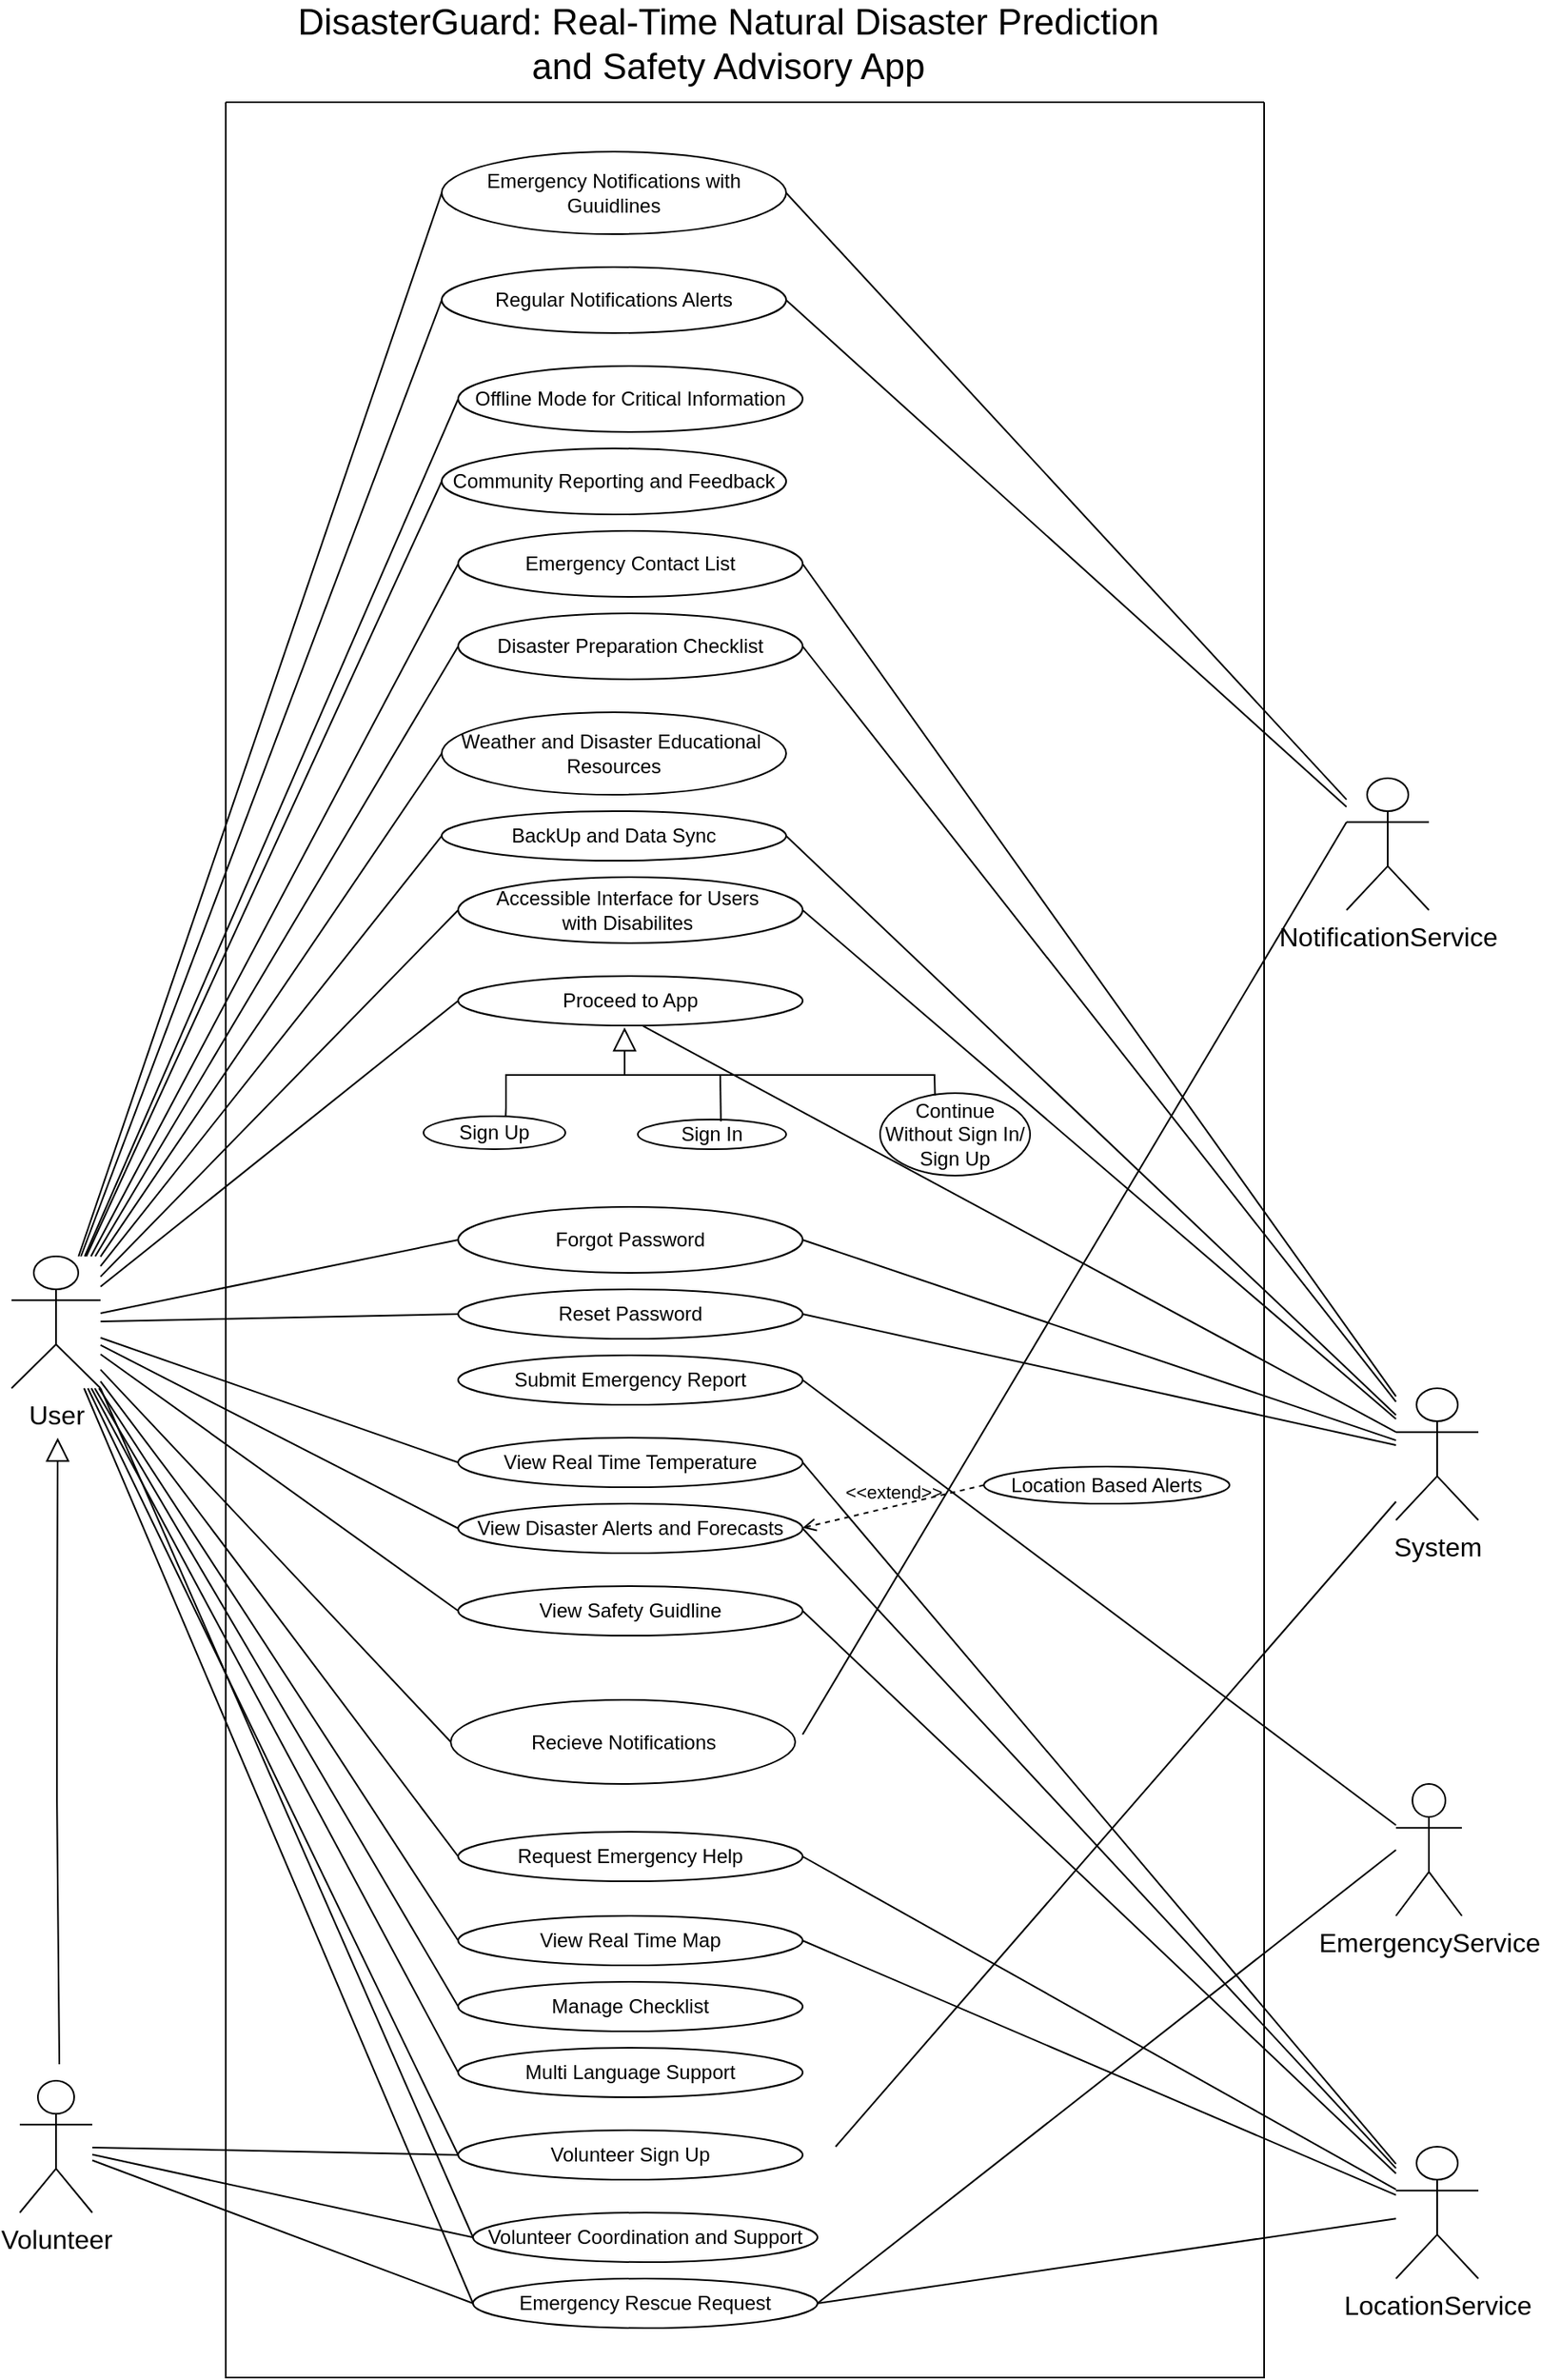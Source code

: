 <mxfile version="24.6.4" type="device">
  <diagram name="Page-1" id="R1JQ_o4AmmS1xaOfTYaX">
    <mxGraphModel dx="2483" dy="1380" grid="1" gridSize="10" guides="1" tooltips="1" connect="1" arrows="1" fold="1" page="1" pageScale="1" pageWidth="827" pageHeight="1169" math="0" shadow="0">
      <root>
        <mxCell id="0" />
        <mxCell id="1" parent="0" />
        <mxCell id="szmvQJgR_3cwjk-QeN5G-2" value="" style="swimlane;startSize=0;" parent="1" vertex="1">
          <mxGeometry x="520" y="200" width="630" height="1380" as="geometry" />
        </mxCell>
        <mxCell id="szmvQJgR_3cwjk-QeN5G-8" value="Emergency Notifications&amp;nbsp;&lt;span style=&quot;background-color: initial;&quot;&gt;with Guuidlines&lt;/span&gt;" style="ellipse;whiteSpace=wrap;html=1;" parent="szmvQJgR_3cwjk-QeN5G-2" vertex="1">
          <mxGeometry x="131" y="30" width="209" height="50" as="geometry" />
        </mxCell>
        <mxCell id="szmvQJgR_3cwjk-QeN5G-9" value="Regular Notifications Alerts" style="ellipse;whiteSpace=wrap;html=1;" parent="szmvQJgR_3cwjk-QeN5G-2" vertex="1">
          <mxGeometry x="131" y="100" width="209" height="40" as="geometry" />
        </mxCell>
        <mxCell id="szmvQJgR_3cwjk-QeN5G-10" value="Offline Mode for Critical Information" style="ellipse;whiteSpace=wrap;html=1;" parent="szmvQJgR_3cwjk-QeN5G-2" vertex="1">
          <mxGeometry x="141" y="160" width="209" height="40" as="geometry" />
        </mxCell>
        <mxCell id="szmvQJgR_3cwjk-QeN5G-11" value="Community Reporting and Feedback" style="ellipse;whiteSpace=wrap;html=1;" parent="szmvQJgR_3cwjk-QeN5G-2" vertex="1">
          <mxGeometry x="131" y="210" width="209" height="40" as="geometry" />
        </mxCell>
        <mxCell id="szmvQJgR_3cwjk-QeN5G-12" value="Emergency Contact List&lt;span style=&quot;color: rgba(0, 0, 0, 0); font-family: monospace; font-size: 0px; text-align: start; text-wrap: nowrap;&quot;&gt;%3CmxGraphModel%3E%3Croot%3E%3CmxCell%20id%3D%220%22%2F%3E%3CmxCell%20id%3D%221%22%20parent%3D%220%22%2F%3E%3CmxCell%20id%3D%222%22%20value%3D%22Community%20Reporting%20and%20Feedback%22%20style%3D%22ellipse%3BwhiteSpace%3Dwrap%3Bhtml%3D1%3B%22%20vertex%3D%221%22%20parent%3D%221%22%3E%3CmxGeometry%20x%3D%22290%22%20y%3D%22300%22%20width%3D%22209%22%20height%3D%2240%22%20as%3D%22geometry%22%2F%3E%3C%2FmxCell%3E%3C%2Froot%3E%3C%2FmxGraphModel%3E&lt;/span&gt;" style="ellipse;whiteSpace=wrap;html=1;" parent="szmvQJgR_3cwjk-QeN5G-2" vertex="1">
          <mxGeometry x="141" y="260" width="209" height="40" as="geometry" />
        </mxCell>
        <mxCell id="szmvQJgR_3cwjk-QeN5G-13" value="Disaster Preparation Checklist" style="ellipse;whiteSpace=wrap;html=1;" parent="szmvQJgR_3cwjk-QeN5G-2" vertex="1">
          <mxGeometry x="141" y="310" width="209" height="40" as="geometry" />
        </mxCell>
        <mxCell id="szmvQJgR_3cwjk-QeN5G-14" value="Weather and Disaster Educational&amp;nbsp;&lt;div&gt;Resources&lt;/div&gt;" style="ellipse;whiteSpace=wrap;html=1;" parent="szmvQJgR_3cwjk-QeN5G-2" vertex="1">
          <mxGeometry x="131" y="370" width="209" height="50" as="geometry" />
        </mxCell>
        <mxCell id="szmvQJgR_3cwjk-QeN5G-15" value="BackUp and Data Sync" style="ellipse;whiteSpace=wrap;html=1;" parent="szmvQJgR_3cwjk-QeN5G-2" vertex="1">
          <mxGeometry x="131" y="430" width="209" height="30" as="geometry" />
        </mxCell>
        <mxCell id="szmvQJgR_3cwjk-QeN5G-16" value="Accessible Interface for Users&amp;nbsp;&lt;div&gt;with Disabilites&amp;nbsp;&lt;/div&gt;" style="ellipse;whiteSpace=wrap;html=1;" parent="szmvQJgR_3cwjk-QeN5G-2" vertex="1">
          <mxGeometry x="141" y="470" width="209" height="40" as="geometry" />
        </mxCell>
        <mxCell id="szmvQJgR_3cwjk-QeN5G-17" value="Sign Up" style="ellipse;whiteSpace=wrap;html=1;" parent="szmvQJgR_3cwjk-QeN5G-2" vertex="1">
          <mxGeometry x="120" y="615" width="86" height="20" as="geometry" />
        </mxCell>
        <mxCell id="szmvQJgR_3cwjk-QeN5G-18" value="Continue Without Sign In/ Sign Up" style="ellipse;whiteSpace=wrap;html=1;" parent="szmvQJgR_3cwjk-QeN5G-2" vertex="1">
          <mxGeometry x="397" y="601" width="91" height="50" as="geometry" />
        </mxCell>
        <mxCell id="szmvQJgR_3cwjk-QeN5G-19" value="Sign In" style="ellipse;whiteSpace=wrap;html=1;" parent="szmvQJgR_3cwjk-QeN5G-2" vertex="1">
          <mxGeometry x="250" y="617" width="90" height="18" as="geometry" />
        </mxCell>
        <mxCell id="szmvQJgR_3cwjk-QeN5G-20" value="Proceed to App" style="ellipse;whiteSpace=wrap;html=1;" parent="szmvQJgR_3cwjk-QeN5G-2" vertex="1">
          <mxGeometry x="141" y="530" width="209" height="30" as="geometry" />
        </mxCell>
        <mxCell id="szmvQJgR_3cwjk-QeN5G-34" value="Forgot Password" style="ellipse;whiteSpace=wrap;html=1;" parent="szmvQJgR_3cwjk-QeN5G-2" vertex="1">
          <mxGeometry x="141" y="670" width="209" height="40" as="geometry" />
        </mxCell>
        <mxCell id="szmvQJgR_3cwjk-QeN5G-35" value="Reset Password" style="ellipse;whiteSpace=wrap;html=1;" parent="szmvQJgR_3cwjk-QeN5G-2" vertex="1">
          <mxGeometry x="141" y="720" width="209" height="30" as="geometry" />
        </mxCell>
        <mxCell id="szmvQJgR_3cwjk-QeN5G-36" value="Submit Emergency Report" style="ellipse;whiteSpace=wrap;html=1;" parent="szmvQJgR_3cwjk-QeN5G-2" vertex="1">
          <mxGeometry x="141" y="760" width="209" height="30" as="geometry" />
        </mxCell>
        <mxCell id="szmvQJgR_3cwjk-QeN5G-37" value="View Real Time Temperature" style="ellipse;whiteSpace=wrap;html=1;" parent="szmvQJgR_3cwjk-QeN5G-2" vertex="1">
          <mxGeometry x="141" y="810" width="209" height="30" as="geometry" />
        </mxCell>
        <mxCell id="szmvQJgR_3cwjk-QeN5G-38" value="View Disaster Alerts and Forecasts" style="ellipse;whiteSpace=wrap;html=1;" parent="szmvQJgR_3cwjk-QeN5G-2" vertex="1">
          <mxGeometry x="141" y="850" width="209" height="30" as="geometry" />
        </mxCell>
        <mxCell id="szmvQJgR_3cwjk-QeN5G-39" value="View Safety Guidline" style="ellipse;whiteSpace=wrap;html=1;" parent="szmvQJgR_3cwjk-QeN5G-2" vertex="1">
          <mxGeometry x="141" y="900" width="209" height="30" as="geometry" />
        </mxCell>
        <mxCell id="szmvQJgR_3cwjk-QeN5G-40" value="Recieve Notifications" style="ellipse;whiteSpace=wrap;html=1;" parent="szmvQJgR_3cwjk-QeN5G-2" vertex="1">
          <mxGeometry x="136.5" y="969" width="209" height="51" as="geometry" />
        </mxCell>
        <mxCell id="szmvQJgR_3cwjk-QeN5G-42" value="Request Emergency Help" style="ellipse;whiteSpace=wrap;html=1;" parent="szmvQJgR_3cwjk-QeN5G-2" vertex="1">
          <mxGeometry x="141" y="1049" width="209" height="30" as="geometry" />
        </mxCell>
        <mxCell id="szmvQJgR_3cwjk-QeN5G-43" value="View Real Time Map" style="ellipse;whiteSpace=wrap;html=1;" parent="szmvQJgR_3cwjk-QeN5G-2" vertex="1">
          <mxGeometry x="141" y="1100" width="209" height="30" as="geometry" />
        </mxCell>
        <mxCell id="szmvQJgR_3cwjk-QeN5G-44" value="Manage Checklist" style="ellipse;whiteSpace=wrap;html=1;" parent="szmvQJgR_3cwjk-QeN5G-2" vertex="1">
          <mxGeometry x="141" y="1140" width="209" height="30" as="geometry" />
        </mxCell>
        <mxCell id="szmvQJgR_3cwjk-QeN5G-46" value="Location Based Alerts" style="ellipse;whiteSpace=wrap;html=1;" parent="szmvQJgR_3cwjk-QeN5G-2" vertex="1">
          <mxGeometry x="460" y="827.5" width="149" height="22.5" as="geometry" />
        </mxCell>
        <mxCell id="szmvQJgR_3cwjk-QeN5G-47" value="Multi Language Support" style="ellipse;whiteSpace=wrap;html=1;" parent="szmvQJgR_3cwjk-QeN5G-2" vertex="1">
          <mxGeometry x="141" y="1180" width="209" height="30" as="geometry" />
        </mxCell>
        <mxCell id="szmvQJgR_3cwjk-QeN5G-48" value="Volunteer Sign Up" style="ellipse;whiteSpace=wrap;html=1;" parent="szmvQJgR_3cwjk-QeN5G-2" vertex="1">
          <mxGeometry x="141" y="1230" width="209" height="30" as="geometry" />
        </mxCell>
        <mxCell id="szmvQJgR_3cwjk-QeN5G-49" value="Volunteer Coordination and Support" style="ellipse;whiteSpace=wrap;html=1;" parent="szmvQJgR_3cwjk-QeN5G-2" vertex="1">
          <mxGeometry x="150" y="1280" width="209" height="30" as="geometry" />
        </mxCell>
        <mxCell id="szmvQJgR_3cwjk-QeN5G-50" value="Emergency Rescue Request" style="ellipse;whiteSpace=wrap;html=1;" parent="szmvQJgR_3cwjk-QeN5G-2" vertex="1">
          <mxGeometry x="150" y="1320" width="209" height="30" as="geometry" />
        </mxCell>
        <mxCell id="NHXDQFMtcKRiAIw4soEw-1" value="&amp;lt;&amp;lt;extend&amp;gt;&amp;gt;" style="html=1;verticalAlign=bottom;labelBackgroundColor=none;endArrow=open;endFill=0;dashed=1;rounded=0;exitX=0;exitY=0.5;exitDx=0;exitDy=0;" edge="1" parent="szmvQJgR_3cwjk-QeN5G-2" source="szmvQJgR_3cwjk-QeN5G-46">
          <mxGeometry width="160" relative="1" as="geometry">
            <mxPoint x="466.5" y="864.67" as="sourcePoint" />
            <mxPoint x="350" y="864.67" as="targetPoint" />
            <Array as="points">
              <mxPoint x="350" y="864.67" />
            </Array>
          </mxGeometry>
        </mxCell>
        <mxCell id="NHXDQFMtcKRiAIw4soEw-8" value="" style="edgeStyle=none;html=1;endSize=12;endArrow=block;endFill=0;rounded=0;entryX=0.483;entryY=1.037;entryDx=0;entryDy=0;entryPerimeter=0;exitX=0.579;exitY=0.007;exitDx=0;exitDy=0;exitPerimeter=0;" edge="1" parent="szmvQJgR_3cwjk-QeN5G-2" source="szmvQJgR_3cwjk-QeN5G-17" target="szmvQJgR_3cwjk-QeN5G-20">
          <mxGeometry width="160" relative="1" as="geometry">
            <mxPoint x="189.997" y="615.002" as="sourcePoint" />
            <mxPoint x="239.03" y="561.27" as="targetPoint" />
            <Array as="points">
              <mxPoint x="170" y="610" />
              <mxPoint x="170" y="600" />
              <mxPoint x="170" y="590" />
              <mxPoint x="300" y="590" />
              <mxPoint x="270" y="590" />
              <mxPoint x="242" y="590" />
            </Array>
          </mxGeometry>
        </mxCell>
        <mxCell id="QUdb35yYLkQGzxUKSLc3-1" value="&lt;font style=&quot;font-size: 16px;&quot;&gt;NotificationService&lt;/font&gt;" style="shape=umlActor;verticalLabelPosition=bottom;verticalAlign=top;html=1;outlineConnect=0;" parent="1" vertex="1">
          <mxGeometry x="1200" y="610" width="50" height="80" as="geometry" />
        </mxCell>
        <mxCell id="QUdb35yYLkQGzxUKSLc3-2" value="&lt;font style=&quot;font-size: 16px;&quot;&gt;System&lt;/font&gt;&lt;div style=&quot;font-size: 16px;&quot;&gt;&lt;br&gt;&lt;/div&gt;" style="shape=umlActor;verticalLabelPosition=bottom;verticalAlign=top;html=1;outlineConnect=0;" parent="1" vertex="1">
          <mxGeometry x="1230" y="980" width="50" height="80" as="geometry" />
        </mxCell>
        <mxCell id="QUdb35yYLkQGzxUKSLc3-4" value="&lt;font style=&quot;font-size: 16px;&quot;&gt;EmergencyService&lt;/font&gt;" style="shape=umlActor;verticalLabelPosition=bottom;verticalAlign=top;html=1;outlineConnect=0;" parent="1" vertex="1">
          <mxGeometry x="1230" y="1220" width="40" height="80" as="geometry" />
        </mxCell>
        <mxCell id="QUdb35yYLkQGzxUKSLc3-5" value="&lt;font style=&quot;font-size: 16px;&quot;&gt;LocationService&lt;/font&gt;" style="shape=umlActor;verticalLabelPosition=bottom;verticalAlign=top;html=1;outlineConnect=0;" parent="1" vertex="1">
          <mxGeometry x="1230" y="1440" width="50" height="80" as="geometry" />
        </mxCell>
        <mxCell id="QUdb35yYLkQGzxUKSLc3-6" value="&lt;font style=&quot;font-size: 16px;&quot;&gt;User&lt;/font&gt;" style="shape=umlActor;verticalLabelPosition=bottom;verticalAlign=top;html=1;outlineConnect=0;" parent="1" vertex="1">
          <mxGeometry x="390" y="900" width="54" height="80" as="geometry" />
        </mxCell>
        <mxCell id="QUdb35yYLkQGzxUKSLc3-7" value="&lt;font style=&quot;font-size: 16px;&quot;&gt;Volunteer&lt;/font&gt;" style="shape=umlActor;verticalLabelPosition=bottom;verticalAlign=top;html=1;outlineConnect=0;" parent="1" vertex="1">
          <mxGeometry x="395" y="1400" width="44" height="80" as="geometry" />
        </mxCell>
        <mxCell id="QUdb35yYLkQGzxUKSLc3-8" value="" style="endArrow=none;html=1;rounded=0;entryX=0;entryY=0.5;entryDx=0;entryDy=0;" parent="1" source="QUdb35yYLkQGzxUKSLc3-7" target="szmvQJgR_3cwjk-QeN5G-49" edge="1">
          <mxGeometry width="50" height="50" relative="1" as="geometry">
            <mxPoint x="510" y="1370" as="sourcePoint" />
            <mxPoint x="560" y="1320" as="targetPoint" />
          </mxGeometry>
        </mxCell>
        <mxCell id="QUdb35yYLkQGzxUKSLc3-9" value="" style="endArrow=none;html=1;rounded=0;entryX=0;entryY=0.5;entryDx=0;entryDy=0;" parent="1" source="QUdb35yYLkQGzxUKSLc3-7" target="szmvQJgR_3cwjk-QeN5G-48" edge="1">
          <mxGeometry width="50" height="50" relative="1" as="geometry">
            <mxPoint x="490" y="1410" as="sourcePoint" />
            <mxPoint x="528" y="1318" as="targetPoint" />
          </mxGeometry>
        </mxCell>
        <mxCell id="QUdb35yYLkQGzxUKSLc3-10" value="" style="endArrow=none;html=1;rounded=0;entryX=0;entryY=0.5;entryDx=0;entryDy=0;" parent="1" source="QUdb35yYLkQGzxUKSLc3-7" target="szmvQJgR_3cwjk-QeN5G-50" edge="1">
          <mxGeometry width="50" height="50" relative="1" as="geometry">
            <mxPoint x="520" y="1380" as="sourcePoint" />
            <mxPoint x="570" y="1330" as="targetPoint" />
            <Array as="points" />
          </mxGeometry>
        </mxCell>
        <mxCell id="QUdb35yYLkQGzxUKSLc3-12" value="" style="endArrow=none;html=1;rounded=0;exitX=1;exitY=0.5;exitDx=0;exitDy=0;" parent="1" source="szmvQJgR_3cwjk-QeN5G-8" target="QUdb35yYLkQGzxUKSLc3-1" edge="1">
          <mxGeometry width="50" height="50" relative="1" as="geometry">
            <mxPoint x="960" y="400" as="sourcePoint" />
            <mxPoint x="1220" y="380" as="targetPoint" />
          </mxGeometry>
        </mxCell>
        <mxCell id="QUdb35yYLkQGzxUKSLc3-14" value="" style="endArrow=none;html=1;rounded=0;exitX=1;exitY=0.5;exitDx=0;exitDy=0;" parent="1" source="szmvQJgR_3cwjk-QeN5G-9" target="QUdb35yYLkQGzxUKSLc3-1" edge="1">
          <mxGeometry width="50" height="50" relative="1" as="geometry">
            <mxPoint x="1010" y="430" as="sourcePoint" />
            <mxPoint x="1060" y="380" as="targetPoint" />
          </mxGeometry>
        </mxCell>
        <mxCell id="QUdb35yYLkQGzxUKSLc3-18" value="" style="endArrow=none;html=1;rounded=0;exitX=1;exitY=0.5;exitDx=0;exitDy=0;" parent="1" source="szmvQJgR_3cwjk-QeN5G-13" target="QUdb35yYLkQGzxUKSLc3-2" edge="1">
          <mxGeometry width="50" height="50" relative="1" as="geometry">
            <mxPoint x="930" y="670" as="sourcePoint" />
            <mxPoint x="980" y="620" as="targetPoint" />
          </mxGeometry>
        </mxCell>
        <mxCell id="QUdb35yYLkQGzxUKSLc3-19" value="" style="endArrow=none;html=1;rounded=0;exitX=1;exitY=0.5;exitDx=0;exitDy=0;" parent="1" source="szmvQJgR_3cwjk-QeN5G-15" target="QUdb35yYLkQGzxUKSLc3-2" edge="1">
          <mxGeometry width="50" height="50" relative="1" as="geometry">
            <mxPoint x="950" y="650" as="sourcePoint" />
            <mxPoint x="1000" y="600" as="targetPoint" />
          </mxGeometry>
        </mxCell>
        <mxCell id="QUdb35yYLkQGzxUKSLc3-20" value="" style="endArrow=none;html=1;rounded=0;exitX=1;exitY=0.5;exitDx=0;exitDy=0;" parent="1" source="szmvQJgR_3cwjk-QeN5G-16" target="QUdb35yYLkQGzxUKSLc3-2" edge="1">
          <mxGeometry width="50" height="50" relative="1" as="geometry">
            <mxPoint x="930" y="580" as="sourcePoint" />
            <mxPoint x="980" y="530" as="targetPoint" />
          </mxGeometry>
        </mxCell>
        <mxCell id="QUdb35yYLkQGzxUKSLc3-23" value="" style="endArrow=none;html=1;rounded=0;exitX=0.537;exitY=1.012;exitDx=0;exitDy=0;exitPerimeter=0;" parent="1" source="szmvQJgR_3cwjk-QeN5G-20" target="QUdb35yYLkQGzxUKSLc3-2" edge="1">
          <mxGeometry width="50" height="50" relative="1" as="geometry">
            <mxPoint x="810" y="790" as="sourcePoint" />
            <mxPoint x="860" y="740" as="targetPoint" />
          </mxGeometry>
        </mxCell>
        <mxCell id="QUdb35yYLkQGzxUKSLc3-28" value="" style="endArrow=none;html=1;rounded=0;exitX=1;exitY=0.5;exitDx=0;exitDy=0;" parent="1" source="szmvQJgR_3cwjk-QeN5G-36" target="QUdb35yYLkQGzxUKSLc3-4" edge="1">
          <mxGeometry width="50" height="50" relative="1" as="geometry">
            <mxPoint x="690" y="1150" as="sourcePoint" />
            <mxPoint x="740" y="1100" as="targetPoint" />
          </mxGeometry>
        </mxCell>
        <mxCell id="QUdb35yYLkQGzxUKSLc3-29" value="" style="endArrow=none;html=1;rounded=0;entryX=0;entryY=0.5;entryDx=0;entryDy=0;" parent="1" source="QUdb35yYLkQGzxUKSLc3-6" target="szmvQJgR_3cwjk-QeN5G-38" edge="1">
          <mxGeometry width="50" height="50" relative="1" as="geometry">
            <mxPoint x="690" y="1150" as="sourcePoint" />
            <mxPoint x="740" y="1100" as="targetPoint" />
          </mxGeometry>
        </mxCell>
        <mxCell id="QUdb35yYLkQGzxUKSLc3-30" value="" style="endArrow=none;html=1;rounded=0;entryX=0;entryY=0.5;entryDx=0;entryDy=0;" parent="1" source="QUdb35yYLkQGzxUKSLc3-6" target="szmvQJgR_3cwjk-QeN5G-8" edge="1">
          <mxGeometry width="50" height="50" relative="1" as="geometry">
            <mxPoint x="690" y="1150" as="sourcePoint" />
            <mxPoint x="740" y="1100" as="targetPoint" />
          </mxGeometry>
        </mxCell>
        <mxCell id="QUdb35yYLkQGzxUKSLc3-31" value="" style="endArrow=none;html=1;rounded=0;entryX=0;entryY=0.5;entryDx=0;entryDy=0;" parent="1" source="QUdb35yYLkQGzxUKSLc3-6" target="szmvQJgR_3cwjk-QeN5G-9" edge="1">
          <mxGeometry width="50" height="50" relative="1" as="geometry">
            <mxPoint x="470" y="1190" as="sourcePoint" />
            <mxPoint x="1010" y="620" as="targetPoint" />
          </mxGeometry>
        </mxCell>
        <mxCell id="QUdb35yYLkQGzxUKSLc3-32" value="" style="endArrow=none;html=1;rounded=0;entryX=0;entryY=0.5;entryDx=0;entryDy=0;" parent="1" source="QUdb35yYLkQGzxUKSLc3-6" target="szmvQJgR_3cwjk-QeN5G-10" edge="1">
          <mxGeometry width="50" height="50" relative="1" as="geometry">
            <mxPoint x="390" y="790" as="sourcePoint" />
            <mxPoint x="440" y="740" as="targetPoint" />
          </mxGeometry>
        </mxCell>
        <mxCell id="QUdb35yYLkQGzxUKSLc3-33" value="" style="endArrow=none;html=1;rounded=0;entryX=0;entryY=0.5;entryDx=0;entryDy=0;" parent="1" source="QUdb35yYLkQGzxUKSLc3-6" target="szmvQJgR_3cwjk-QeN5G-11" edge="1">
          <mxGeometry width="50" height="50" relative="1" as="geometry">
            <mxPoint x="1030" y="450" as="sourcePoint" />
            <mxPoint x="1080" y="400" as="targetPoint" />
          </mxGeometry>
        </mxCell>
        <mxCell id="QUdb35yYLkQGzxUKSLc3-34" value="" style="endArrow=none;html=1;rounded=0;entryX=0;entryY=0.5;entryDx=0;entryDy=0;" parent="1" source="QUdb35yYLkQGzxUKSLc3-6" target="szmvQJgR_3cwjk-QeN5G-12" edge="1">
          <mxGeometry width="50" height="50" relative="1" as="geometry">
            <mxPoint x="480" y="1200" as="sourcePoint" />
            <mxPoint x="1090" y="410" as="targetPoint" />
          </mxGeometry>
        </mxCell>
        <mxCell id="QUdb35yYLkQGzxUKSLc3-35" value="" style="endArrow=none;html=1;rounded=0;entryX=0;entryY=0.5;entryDx=0;entryDy=0;" parent="1" source="QUdb35yYLkQGzxUKSLc3-6" target="szmvQJgR_3cwjk-QeN5G-13" edge="1">
          <mxGeometry width="50" height="50" relative="1" as="geometry">
            <mxPoint x="370" y="840" as="sourcePoint" />
            <mxPoint x="420" y="790" as="targetPoint" />
          </mxGeometry>
        </mxCell>
        <mxCell id="QUdb35yYLkQGzxUKSLc3-36" value="" style="endArrow=none;html=1;rounded=0;entryX=0;entryY=0.5;entryDx=0;entryDy=0;" parent="1" source="QUdb35yYLkQGzxUKSLc3-6" target="szmvQJgR_3cwjk-QeN5G-14" edge="1">
          <mxGeometry width="50" height="50" relative="1" as="geometry">
            <mxPoint x="380" y="850" as="sourcePoint" />
            <mxPoint x="430" y="800" as="targetPoint" />
          </mxGeometry>
        </mxCell>
        <mxCell id="QUdb35yYLkQGzxUKSLc3-37" value="" style="endArrow=none;html=1;rounded=0;entryX=0;entryY=0.5;entryDx=0;entryDy=0;" parent="1" source="QUdb35yYLkQGzxUKSLc3-6" target="szmvQJgR_3cwjk-QeN5G-15" edge="1">
          <mxGeometry width="50" height="50" relative="1" as="geometry">
            <mxPoint x="390" y="860" as="sourcePoint" />
            <mxPoint x="440" y="810" as="targetPoint" />
          </mxGeometry>
        </mxCell>
        <mxCell id="QUdb35yYLkQGzxUKSLc3-38" value="" style="endArrow=none;html=1;rounded=0;entryX=0;entryY=0.5;entryDx=0;entryDy=0;" parent="1" source="QUdb35yYLkQGzxUKSLc3-6" target="szmvQJgR_3cwjk-QeN5G-16" edge="1">
          <mxGeometry width="50" height="50" relative="1" as="geometry">
            <mxPoint x="400" y="870" as="sourcePoint" />
            <mxPoint x="450" y="820" as="targetPoint" />
          </mxGeometry>
        </mxCell>
        <mxCell id="QUdb35yYLkQGzxUKSLc3-39" value="" style="endArrow=none;html=1;rounded=0;entryX=0;entryY=0.5;entryDx=0;entryDy=0;" parent="1" source="QUdb35yYLkQGzxUKSLc3-6" target="szmvQJgR_3cwjk-QeN5G-20" edge="1">
          <mxGeometry width="50" height="50" relative="1" as="geometry">
            <mxPoint x="410" y="880" as="sourcePoint" />
            <mxPoint x="460" y="830" as="targetPoint" />
          </mxGeometry>
        </mxCell>
        <mxCell id="QUdb35yYLkQGzxUKSLc3-40" value="" style="endArrow=none;html=1;rounded=0;entryX=0;entryY=0.5;entryDx=0;entryDy=0;" parent="1" source="QUdb35yYLkQGzxUKSLc3-6" target="szmvQJgR_3cwjk-QeN5G-34" edge="1">
          <mxGeometry width="50" height="50" relative="1" as="geometry">
            <mxPoint x="420" y="890" as="sourcePoint" />
            <mxPoint x="470" y="840" as="targetPoint" />
          </mxGeometry>
        </mxCell>
        <mxCell id="QUdb35yYLkQGzxUKSLc3-41" value="" style="endArrow=none;html=1;rounded=0;entryX=0;entryY=0.5;entryDx=0;entryDy=0;" parent="1" source="QUdb35yYLkQGzxUKSLc3-6" target="szmvQJgR_3cwjk-QeN5G-35" edge="1">
          <mxGeometry width="50" height="50" relative="1" as="geometry">
            <mxPoint x="430" y="900" as="sourcePoint" />
            <mxPoint x="480" y="850" as="targetPoint" />
          </mxGeometry>
        </mxCell>
        <mxCell id="QUdb35yYLkQGzxUKSLc3-42" value="" style="endArrow=none;html=1;rounded=0;entryX=0;entryY=0.5;entryDx=0;entryDy=0;" parent="1" source="QUdb35yYLkQGzxUKSLc3-6" target="szmvQJgR_3cwjk-QeN5G-37" edge="1">
          <mxGeometry width="50" height="50" relative="1" as="geometry">
            <mxPoint x="440" y="910" as="sourcePoint" />
            <mxPoint x="490" y="860" as="targetPoint" />
          </mxGeometry>
        </mxCell>
        <mxCell id="QUdb35yYLkQGzxUKSLc3-43" value="" style="endArrow=none;html=1;rounded=0;entryX=0;entryY=0.5;entryDx=0;entryDy=0;" parent="1" source="QUdb35yYLkQGzxUKSLc3-6" target="szmvQJgR_3cwjk-QeN5G-39" edge="1">
          <mxGeometry width="50" height="50" relative="1" as="geometry">
            <mxPoint x="450" y="920" as="sourcePoint" />
            <mxPoint x="500" y="870" as="targetPoint" />
          </mxGeometry>
        </mxCell>
        <mxCell id="QUdb35yYLkQGzxUKSLc3-44" value="" style="endArrow=none;html=1;rounded=0;entryX=0;entryY=0.5;entryDx=0;entryDy=0;" parent="1" source="QUdb35yYLkQGzxUKSLc3-6" target="szmvQJgR_3cwjk-QeN5G-40" edge="1">
          <mxGeometry width="50" height="50" relative="1" as="geometry">
            <mxPoint x="460" y="930" as="sourcePoint" />
            <mxPoint x="510" y="880" as="targetPoint" />
          </mxGeometry>
        </mxCell>
        <mxCell id="QUdb35yYLkQGzxUKSLc3-46" value="" style="endArrow=none;html=1;rounded=0;entryX=0;entryY=0.5;entryDx=0;entryDy=0;" parent="1" source="QUdb35yYLkQGzxUKSLc3-6" target="szmvQJgR_3cwjk-QeN5G-42" edge="1">
          <mxGeometry width="50" height="50" relative="1" as="geometry">
            <mxPoint x="480" y="950" as="sourcePoint" />
            <mxPoint x="530" y="900" as="targetPoint" />
          </mxGeometry>
        </mxCell>
        <mxCell id="QUdb35yYLkQGzxUKSLc3-47" value="" style="endArrow=none;html=1;rounded=0;entryX=0;entryY=0.5;entryDx=0;entryDy=0;" parent="1" source="QUdb35yYLkQGzxUKSLc3-6" target="szmvQJgR_3cwjk-QeN5G-43" edge="1">
          <mxGeometry width="50" height="50" relative="1" as="geometry">
            <mxPoint x="490" y="960" as="sourcePoint" />
            <mxPoint x="540" y="910" as="targetPoint" />
          </mxGeometry>
        </mxCell>
        <mxCell id="QUdb35yYLkQGzxUKSLc3-48" value="" style="endArrow=none;html=1;rounded=0;entryX=0;entryY=0.5;entryDx=0;entryDy=0;" parent="1" source="QUdb35yYLkQGzxUKSLc3-6" target="szmvQJgR_3cwjk-QeN5G-44" edge="1">
          <mxGeometry width="50" height="50" relative="1" as="geometry">
            <mxPoint x="500" y="970" as="sourcePoint" />
            <mxPoint x="550" y="920" as="targetPoint" />
          </mxGeometry>
        </mxCell>
        <mxCell id="QUdb35yYLkQGzxUKSLc3-49" value="" style="endArrow=none;html=1;rounded=0;entryX=0;entryY=0.5;entryDx=0;entryDy=0;" parent="1" source="QUdb35yYLkQGzxUKSLc3-6" target="szmvQJgR_3cwjk-QeN5G-47" edge="1">
          <mxGeometry width="50" height="50" relative="1" as="geometry">
            <mxPoint x="490" y="1280" as="sourcePoint" />
            <mxPoint x="560" y="930" as="targetPoint" />
          </mxGeometry>
        </mxCell>
        <mxCell id="QUdb35yYLkQGzxUKSLc3-50" value="" style="endArrow=none;html=1;rounded=0;entryX=0;entryY=0.5;entryDx=0;entryDy=0;" parent="1" source="QUdb35yYLkQGzxUKSLc3-6" target="szmvQJgR_3cwjk-QeN5G-48" edge="1">
          <mxGeometry width="50" height="50" relative="1" as="geometry">
            <mxPoint x="520" y="990" as="sourcePoint" />
            <mxPoint x="570" y="940" as="targetPoint" />
          </mxGeometry>
        </mxCell>
        <mxCell id="QUdb35yYLkQGzxUKSLc3-51" value="" style="endArrow=none;html=1;rounded=0;entryX=0;entryY=0.5;entryDx=0;entryDy=0;exitX=1;exitY=1;exitDx=0;exitDy=0;exitPerimeter=0;" parent="1" source="QUdb35yYLkQGzxUKSLc3-6" target="szmvQJgR_3cwjk-QeN5G-49" edge="1">
          <mxGeometry width="50" height="50" relative="1" as="geometry">
            <mxPoint x="530" y="1000" as="sourcePoint" />
            <mxPoint x="580" y="950" as="targetPoint" />
          </mxGeometry>
        </mxCell>
        <mxCell id="QUdb35yYLkQGzxUKSLc3-52" value="" style="endArrow=none;html=1;rounded=0;entryX=0;entryY=0.5;entryDx=0;entryDy=0;" parent="1" source="QUdb35yYLkQGzxUKSLc3-6" target="szmvQJgR_3cwjk-QeN5G-50" edge="1">
          <mxGeometry width="50" height="50" relative="1" as="geometry">
            <mxPoint x="540" y="1010" as="sourcePoint" />
            <mxPoint x="590" y="960" as="targetPoint" />
          </mxGeometry>
        </mxCell>
        <mxCell id="QUdb35yYLkQGzxUKSLc3-53" value="" style="endArrow=none;html=1;rounded=0;exitX=1;exitY=0.5;exitDx=0;exitDy=0;" parent="1" source="szmvQJgR_3cwjk-QeN5G-37" target="QUdb35yYLkQGzxUKSLc3-5" edge="1">
          <mxGeometry width="50" height="50" relative="1" as="geometry">
            <mxPoint x="940" y="1480" as="sourcePoint" />
            <mxPoint x="990" y="1430" as="targetPoint" />
          </mxGeometry>
        </mxCell>
        <mxCell id="QUdb35yYLkQGzxUKSLc3-54" value="" style="endArrow=none;html=1;rounded=0;exitX=1;exitY=0.5;exitDx=0;exitDy=0;" parent="1" source="szmvQJgR_3cwjk-QeN5G-38" target="QUdb35yYLkQGzxUKSLc3-5" edge="1">
          <mxGeometry width="50" height="50" relative="1" as="geometry">
            <mxPoint x="940" y="1440" as="sourcePoint" />
            <mxPoint x="990" y="1390" as="targetPoint" />
          </mxGeometry>
        </mxCell>
        <mxCell id="QUdb35yYLkQGzxUKSLc3-55" value="" style="endArrow=none;html=1;rounded=0;exitX=1;exitY=0.5;exitDx=0;exitDy=0;" parent="1" source="szmvQJgR_3cwjk-QeN5G-39" target="QUdb35yYLkQGzxUKSLc3-5" edge="1">
          <mxGeometry width="50" height="50" relative="1" as="geometry">
            <mxPoint x="950" y="1450" as="sourcePoint" />
            <mxPoint x="1000" y="1400" as="targetPoint" />
          </mxGeometry>
        </mxCell>
        <mxCell id="QUdb35yYLkQGzxUKSLc3-56" value="" style="endArrow=none;html=1;rounded=0;exitX=1;exitY=0.5;exitDx=0;exitDy=0;" parent="1" source="szmvQJgR_3cwjk-QeN5G-42" target="QUdb35yYLkQGzxUKSLc3-5" edge="1">
          <mxGeometry width="50" height="50" relative="1" as="geometry">
            <mxPoint x="960" y="1460" as="sourcePoint" />
            <mxPoint x="1010" y="1410" as="targetPoint" />
          </mxGeometry>
        </mxCell>
        <mxCell id="QUdb35yYLkQGzxUKSLc3-57" value="" style="endArrow=none;html=1;rounded=0;exitX=1;exitY=0.5;exitDx=0;exitDy=0;" parent="1" source="szmvQJgR_3cwjk-QeN5G-50" target="QUdb35yYLkQGzxUKSLc3-5" edge="1">
          <mxGeometry width="50" height="50" relative="1" as="geometry">
            <mxPoint x="970" y="1470" as="sourcePoint" />
            <mxPoint x="1020" y="1420" as="targetPoint" />
          </mxGeometry>
        </mxCell>
        <mxCell id="QUdb35yYLkQGzxUKSLc3-58" value="" style="endArrow=none;html=1;rounded=0;exitX=1;exitY=0.5;exitDx=0;exitDy=0;" parent="1" source="szmvQJgR_3cwjk-QeN5G-43" target="QUdb35yYLkQGzxUKSLc3-5" edge="1">
          <mxGeometry width="50" height="50" relative="1" as="geometry">
            <mxPoint x="980" y="1480" as="sourcePoint" />
            <mxPoint x="1030" y="1430" as="targetPoint" />
          </mxGeometry>
        </mxCell>
        <mxCell id="QUdb35yYLkQGzxUKSLc3-61" value="" style="endArrow=none;html=1;rounded=0;exitX=1;exitY=0.5;exitDx=0;exitDy=0;" parent="1" source="szmvQJgR_3cwjk-QeN5G-12" target="QUdb35yYLkQGzxUKSLc3-2" edge="1">
          <mxGeometry width="50" height="50" relative="1" as="geometry">
            <mxPoint x="870" y="790" as="sourcePoint" />
            <mxPoint x="920" y="740" as="targetPoint" />
          </mxGeometry>
        </mxCell>
        <mxCell id="NHXDQFMtcKRiAIw4soEw-2" value="" style="edgeStyle=none;html=1;endSize=12;endArrow=block;endFill=0;rounded=0;" edge="1" parent="1">
          <mxGeometry width="160" relative="1" as="geometry">
            <mxPoint x="419" y="1390" as="sourcePoint" />
            <mxPoint x="418" y="1010" as="targetPoint" />
            <Array as="points">
              <mxPoint x="417.58" y="1230.42" />
              <mxPoint x="417.58" y="1150.42" />
            </Array>
          </mxGeometry>
        </mxCell>
        <mxCell id="NHXDQFMtcKRiAIw4soEw-3" value="" style="endArrow=none;html=1;rounded=0;exitX=1;exitY=0.5;exitDx=0;exitDy=0;" edge="1" parent="1" source="szmvQJgR_3cwjk-QeN5G-50">
          <mxGeometry width="50" height="50" relative="1" as="geometry">
            <mxPoint x="889" y="985" as="sourcePoint" />
            <mxPoint x="1230" y="1260" as="targetPoint" />
          </mxGeometry>
        </mxCell>
        <mxCell id="NHXDQFMtcKRiAIw4soEw-4" value="" style="endArrow=none;html=1;rounded=0;" edge="1" parent="1" target="QUdb35yYLkQGzxUKSLc3-2">
          <mxGeometry width="50" height="50" relative="1" as="geometry">
            <mxPoint x="890" y="1440" as="sourcePoint" />
            <mxPoint x="1220" y="1010" as="targetPoint" />
            <Array as="points" />
          </mxGeometry>
        </mxCell>
        <mxCell id="NHXDQFMtcKRiAIw4soEw-5" value="" style="endArrow=none;html=1;rounded=0;entryX=0;entryY=0.333;entryDx=0;entryDy=0;entryPerimeter=0;" edge="1" parent="1" target="QUdb35yYLkQGzxUKSLc3-1">
          <mxGeometry width="50" height="50" relative="1" as="geometry">
            <mxPoint x="870" y="1190" as="sourcePoint" />
            <mxPoint x="1240" y="996" as="targetPoint" />
            <Array as="points">
              <mxPoint x="870" y="1190" />
            </Array>
          </mxGeometry>
        </mxCell>
        <mxCell id="szmvQJgR_3cwjk-QeN5G-4" value="&lt;font style=&quot;font-size: 22px;&quot;&gt;DisasterGuard: Real-Time Natural Disaster Prediction&lt;br/&gt;and Safety Advisory App&lt;/font&gt;" style="text;html=1;align=center;verticalAlign=middle;whiteSpace=wrap;rounded=0;" parent="1" vertex="1">
          <mxGeometry x="520" y="140" width="610" height="50" as="geometry" />
        </mxCell>
        <mxCell id="NHXDQFMtcKRiAIw4soEw-10" value="" style="endArrow=none;html=1;rounded=0;exitX=0.56;exitY=0.061;exitDx=0;exitDy=0;exitPerimeter=0;" edge="1" parent="1" source="szmvQJgR_3cwjk-QeN5G-19">
          <mxGeometry width="50" height="50" relative="1" as="geometry">
            <mxPoint x="790" y="810" as="sourcePoint" />
            <mxPoint x="820" y="790" as="targetPoint" />
          </mxGeometry>
        </mxCell>
        <mxCell id="NHXDQFMtcKRiAIw4soEw-11" value="" style="endArrow=none;html=1;rounded=0;entryX=0.366;entryY=0.027;entryDx=0;entryDy=0;entryPerimeter=0;" edge="1" parent="1" target="szmvQJgR_3cwjk-QeN5G-18">
          <mxGeometry width="50" height="50" relative="1" as="geometry">
            <mxPoint x="820" y="790" as="sourcePoint" />
            <mxPoint x="950" y="800" as="targetPoint" />
            <Array as="points">
              <mxPoint x="950" y="790" />
            </Array>
          </mxGeometry>
        </mxCell>
        <mxCell id="NHXDQFMtcKRiAIw4soEw-12" value="" style="endArrow=none;html=1;rounded=0;exitX=1;exitY=0.5;exitDx=0;exitDy=0;" edge="1" parent="1" source="szmvQJgR_3cwjk-QeN5G-34" target="QUdb35yYLkQGzxUKSLc3-2">
          <mxGeometry width="50" height="50" relative="1" as="geometry">
            <mxPoint x="783" y="770" as="sourcePoint" />
            <mxPoint x="1240" y="1017" as="targetPoint" />
          </mxGeometry>
        </mxCell>
        <mxCell id="NHXDQFMtcKRiAIw4soEw-13" value="" style="endArrow=none;html=1;rounded=0;exitX=1;exitY=0.5;exitDx=0;exitDy=0;" edge="1" parent="1" source="szmvQJgR_3cwjk-QeN5G-35" target="QUdb35yYLkQGzxUKSLc3-2">
          <mxGeometry width="50" height="50" relative="1" as="geometry">
            <mxPoint x="793" y="780" as="sourcePoint" />
            <mxPoint x="1230" y="1020" as="targetPoint" />
          </mxGeometry>
        </mxCell>
      </root>
    </mxGraphModel>
  </diagram>
</mxfile>
